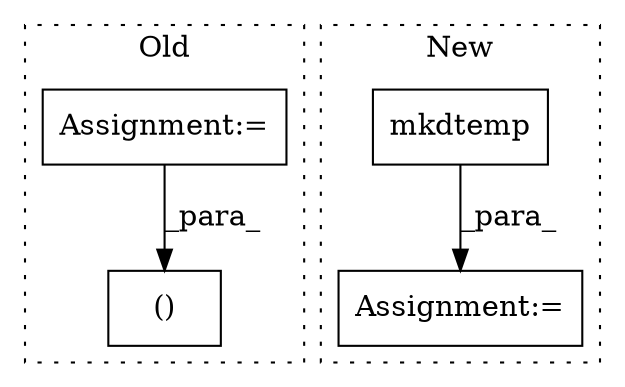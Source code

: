 digraph G {
subgraph cluster0 {
1 [label="()" a="106" s="5143" l="19" shape="box"];
4 [label="Assignment:=" a="7" s="5072" l="2" shape="box"];
label = "Old";
style="dotted";
}
subgraph cluster1 {
2 [label="mkdtemp" a="32" s="5116,5138" l="8,1" shape="box"];
3 [label="Assignment:=" a="7" s="5106" l="1" shape="box"];
label = "New";
style="dotted";
}
2 -> 3 [label="_para_"];
4 -> 1 [label="_para_"];
}